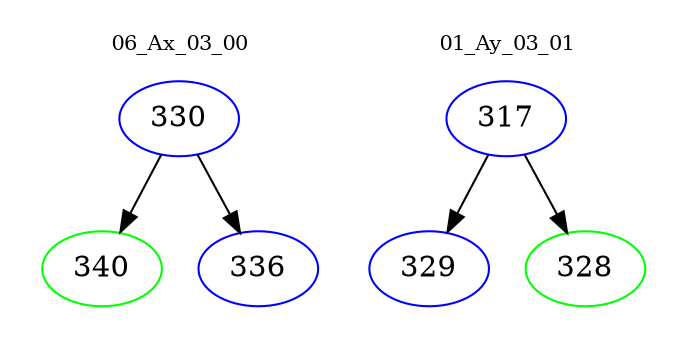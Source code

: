 digraph{
subgraph cluster_0 {
color = white
label = "06_Ax_03_00";
fontsize=10;
T0_330 [label="330", color="blue"]
T0_330 -> T0_340 [color="black"]
T0_340 [label="340", color="green"]
T0_330 -> T0_336 [color="black"]
T0_336 [label="336", color="blue"]
}
subgraph cluster_1 {
color = white
label = "01_Ay_03_01";
fontsize=10;
T1_317 [label="317", color="blue"]
T1_317 -> T1_329 [color="black"]
T1_329 [label="329", color="blue"]
T1_317 -> T1_328 [color="black"]
T1_328 [label="328", color="green"]
}
}
